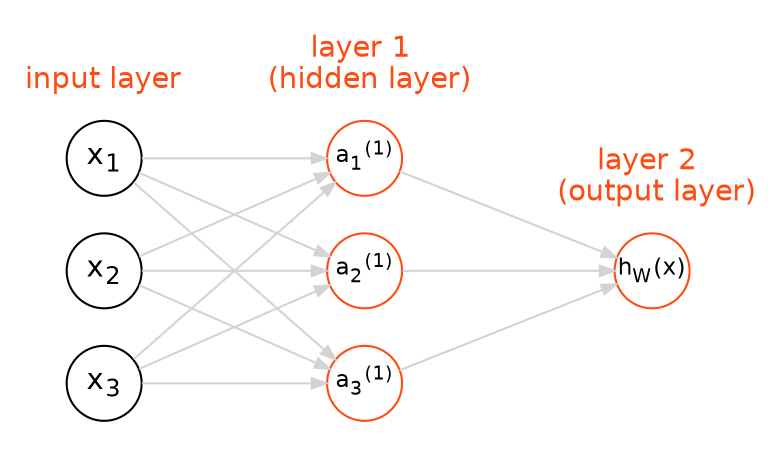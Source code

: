 digraph G {
        graph [fontname = "helvetica"];
        node [fontname = "helvetica"];
        edge [fontname = "helvetica" color=lightgrey arrowsize=.7];
        rankdir=LR
	splines=line
        
        node [fixedsize=true, label=""];

        subgraph cluster_0 {
		color=white;
		node [style=solid,color=black, shape=circle,];
		x0 x1 x2;
		#x3[label=<x<SUB>0</SUB>>]
		x2[label=<x<SUB>1</SUB>>]
		x1[label=<x<SUB>3</SUB>>]
		x0[label=<x<SUB>2</SUB>>]
		#label= <<font color="#FF4A11">Inputs</font>>
		label = <<font color="#FF4A11">input layer</font>>;
	}

	subgraph cluster_1 {
		color=white;
		node [style=solid,color="#FF4A11", shape=circle];
		a12 a22 a32;
		a12[label=<a<SUB>3</SUB><SUP>(1)</SUP>> fontsize=11]
		a22[label=<a<SUB>1</SUB><SUP>(1)</SUP>> fontsize=11]
		a32[label=<a<SUB>2</SUB><SUP>(1)</SUP>>fontsize=11]
		label = <<font color="#FF4A11">layer 1 <BR /> (hidden layer)</font>>;
	}

	subgraph cluster_2 {
		color=white;
		node [style=solid,color="#FF4A11", shape=circle];
		a13;
		a13[label=<h<SUB>W</SUB>(x)> fontsize=11]
		#label= <<font color="#FF4A11">Output</font>>
		label=<<font color="#FF4A11">layer 2 <BR /> (output layer)</font>>;
	}

	# subgraph cluster_4 {
	# 	color=white;
	# 	node [style=solid,color=transparent, shape=circle];
	# 	O;
	# 	O[label=<h<SUB>W</SUB>(x)>]
	# 	label= <<font color="#FF4A11">output</font>>
	# 	#label="layer 3 (output layer)";
	# }

        x1 -> a12;
        x1 -> a22;
        x1 -> a32;
        x2 -> a12;
        x2 -> a22;
        x2 -> a32;
        #x3 -> a12[label= <bias unit,<BR /> x<SUB>0</SUB>  = 1<BR /> >];
        #x3 -> a22;
        #x3 -> a32;
        x0 ->a12;
        x0 ->a22;
        x0 ->a32;

        a12 -> a13
        a22 -> a13
        a32 -> a13
        
        #a13->O

}